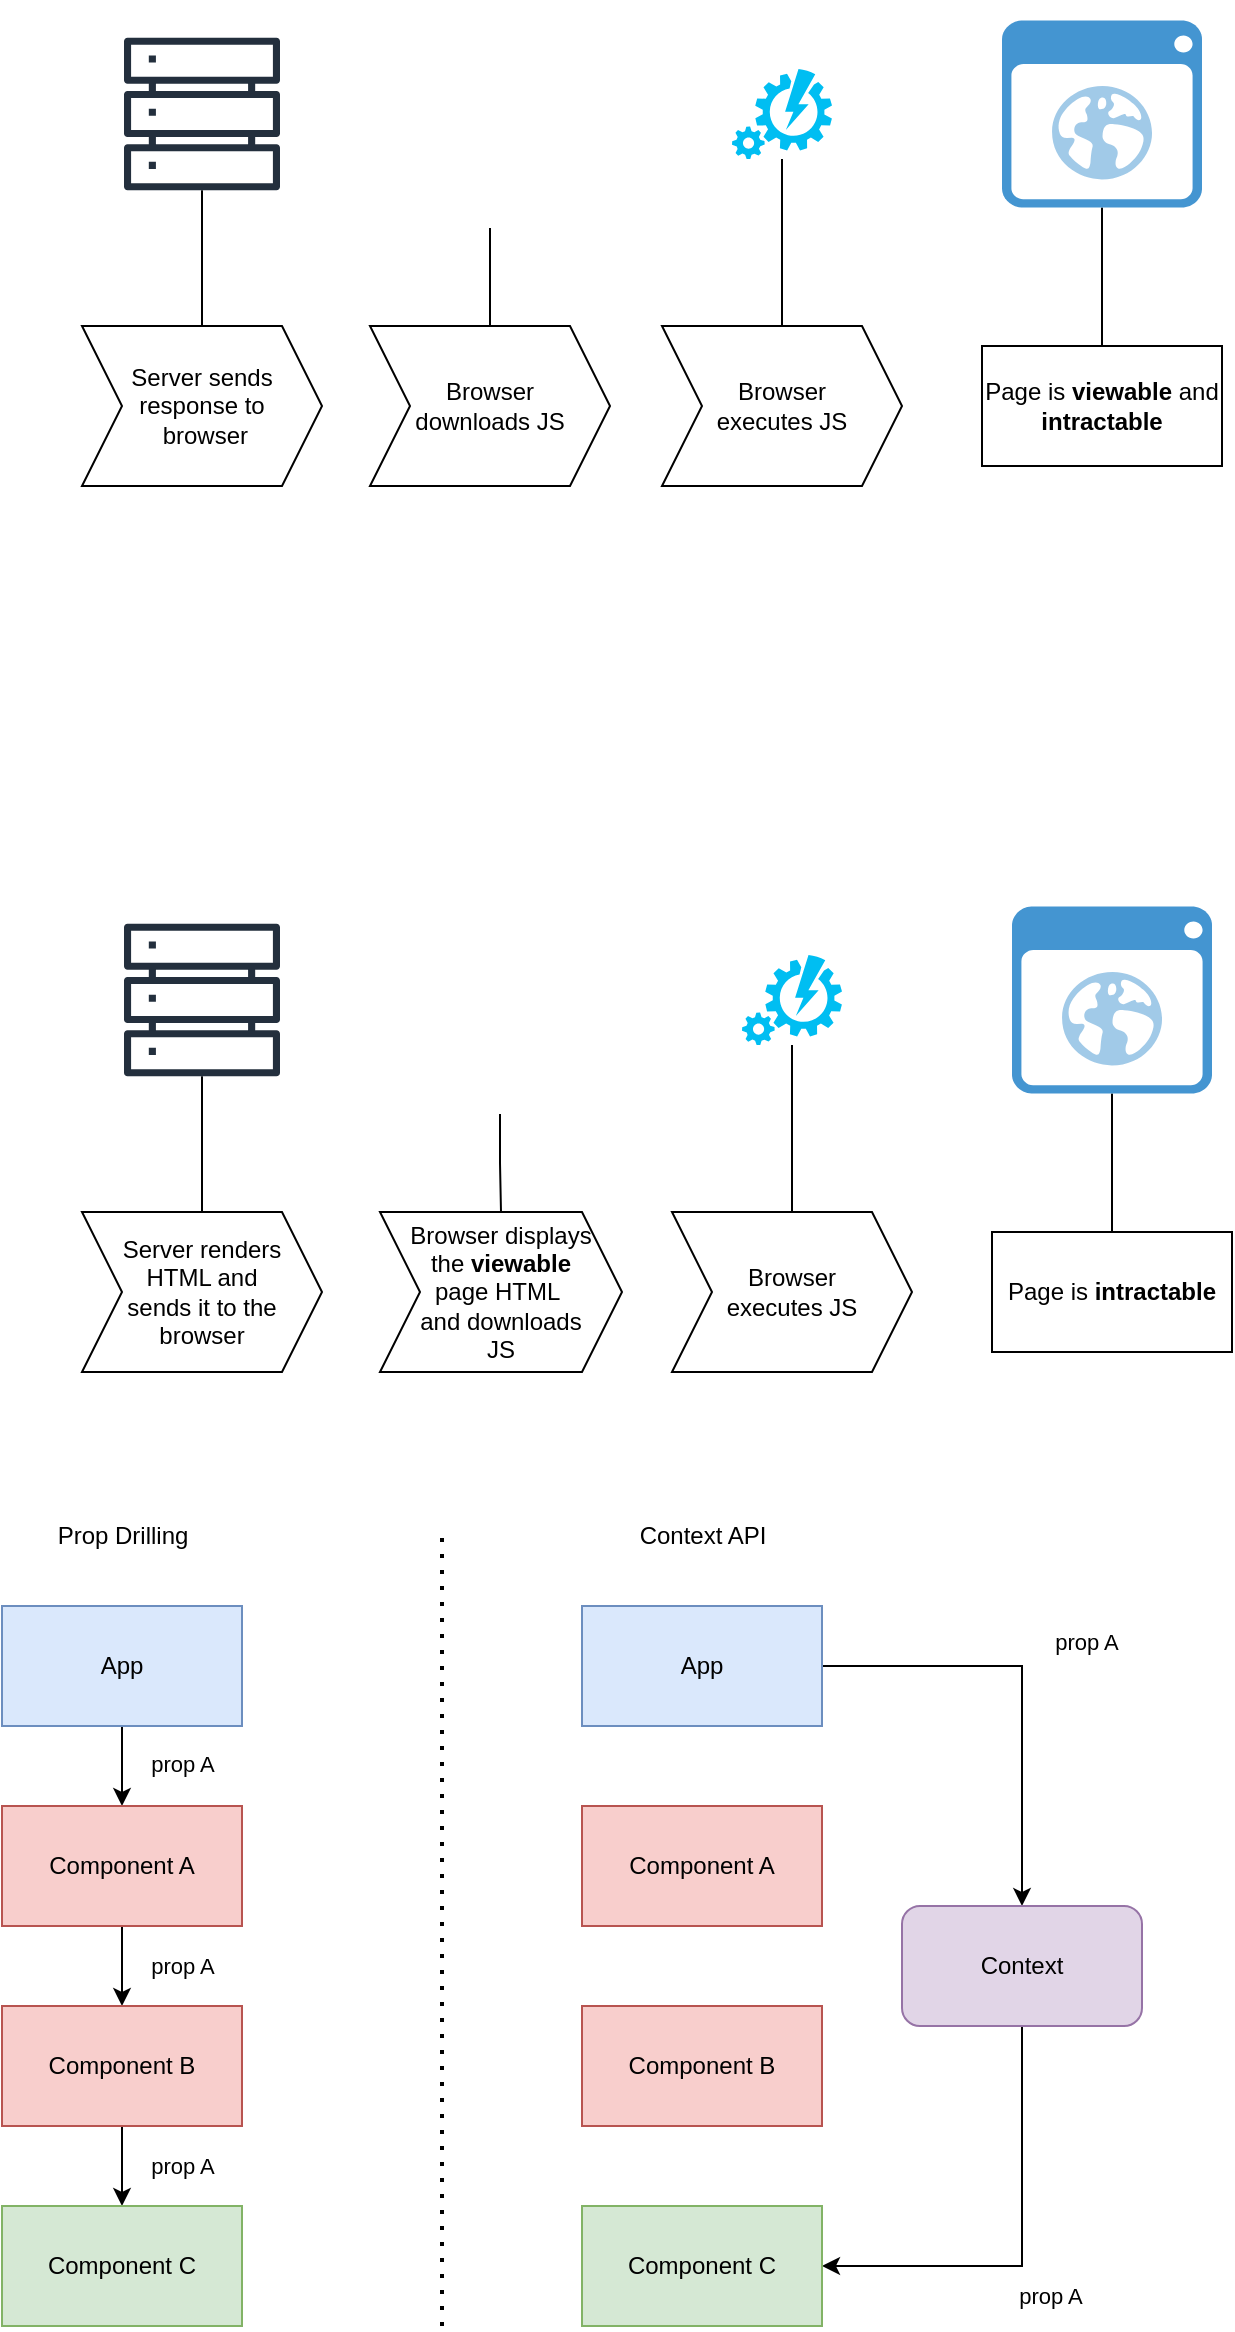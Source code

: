 <mxfile version="21.2.9">
  <diagram name="Page-1" id="YKOYMWLKt9pDtCnouFot">
    <mxGraphModel dx="1242" dy="765" grid="1" gridSize="10" guides="1" tooltips="1" connect="1" arrows="1" fold="1" page="1" pageScale="1" pageWidth="827" pageHeight="1169" math="0" shadow="0">
      <root>
        <mxCell id="0" />
        <mxCell id="1" parent="0" />
        <mxCell id="JF0f40pxeF0dsdMoGJZO-14" style="edgeStyle=orthogonalEdgeStyle;rounded=0;orthogonalLoop=1;jettySize=auto;html=1;entryX=0.5;entryY=0;entryDx=0;entryDy=0;endArrow=none;endFill=0;" edge="1" parent="1" source="JF0f40pxeF0dsdMoGJZO-2" target="JF0f40pxeF0dsdMoGJZO-6">
          <mxGeometry relative="1" as="geometry" />
        </mxCell>
        <mxCell id="JF0f40pxeF0dsdMoGJZO-2" value="" style="sketch=0;outlineConnect=0;fontColor=#232F3E;gradientColor=none;fillColor=#232F3D;strokeColor=none;dashed=0;verticalLabelPosition=bottom;verticalAlign=top;align=center;html=1;fontSize=12;fontStyle=0;aspect=fixed;pointerEvents=1;shape=mxgraph.aws4.servers;" vertex="1" parent="1">
          <mxGeometry x="161" y="95" width="78" height="78" as="geometry" />
        </mxCell>
        <mxCell id="JF0f40pxeF0dsdMoGJZO-16" style="edgeStyle=orthogonalEdgeStyle;rounded=0;orthogonalLoop=1;jettySize=auto;html=1;entryX=0.5;entryY=0;entryDx=0;entryDy=0;endArrow=none;endFill=0;" edge="1" parent="1" source="JF0f40pxeF0dsdMoGJZO-3" target="JF0f40pxeF0dsdMoGJZO-9">
          <mxGeometry relative="1" as="geometry" />
        </mxCell>
        <mxCell id="JF0f40pxeF0dsdMoGJZO-3" value="" style="shape=image;html=1;verticalAlign=top;verticalLabelPosition=bottom;labelBackgroundColor=#ffffff;imageAspect=0;aspect=fixed;image=https://cdn2.iconfinder.com/data/icons/boxicons-logos/24/bxl-javascript-128.png" vertex="1" parent="1">
          <mxGeometry x="287" y="77" width="114" height="114" as="geometry" />
        </mxCell>
        <mxCell id="JF0f40pxeF0dsdMoGJZO-18" style="edgeStyle=orthogonalEdgeStyle;rounded=0;orthogonalLoop=1;jettySize=auto;html=1;entryX=0.5;entryY=0;entryDx=0;entryDy=0;endArrow=none;endFill=0;" edge="1" parent="1" source="JF0f40pxeF0dsdMoGJZO-5" target="JF0f40pxeF0dsdMoGJZO-13">
          <mxGeometry relative="1" as="geometry" />
        </mxCell>
        <mxCell id="JF0f40pxeF0dsdMoGJZO-5" value="" style="shadow=0;dashed=0;html=1;strokeColor=none;fillColor=#4495D1;labelPosition=center;verticalLabelPosition=bottom;verticalAlign=top;align=center;outlineConnect=0;shape=mxgraph.veeam.2d.web_ui;" vertex="1" parent="1">
          <mxGeometry x="600" y="87.3" width="100" height="93.4" as="geometry" />
        </mxCell>
        <mxCell id="JF0f40pxeF0dsdMoGJZO-6" value="Server sends response to&lt;br&gt;&amp;nbsp;browser" style="shape=step;perimeter=stepPerimeter;whiteSpace=wrap;html=1;fixedSize=1;" vertex="1" parent="1">
          <mxGeometry x="140" y="240" width="120" height="80" as="geometry" />
        </mxCell>
        <mxCell id="JF0f40pxeF0dsdMoGJZO-9" value="Browser &lt;br&gt;downloads JS" style="shape=step;perimeter=stepPerimeter;whiteSpace=wrap;html=1;fixedSize=1;" vertex="1" parent="1">
          <mxGeometry x="284" y="240" width="120" height="80" as="geometry" />
        </mxCell>
        <mxCell id="JF0f40pxeF0dsdMoGJZO-10" value="Browser &lt;br&gt;executes JS" style="shape=step;perimeter=stepPerimeter;whiteSpace=wrap;html=1;fixedSize=1;" vertex="1" parent="1">
          <mxGeometry x="430" y="240" width="120" height="80" as="geometry" />
        </mxCell>
        <mxCell id="JF0f40pxeF0dsdMoGJZO-13" value="Page is &lt;b&gt;viewable&lt;/b&gt; and &lt;b&gt;intractable&lt;/b&gt;" style="rounded=0;whiteSpace=wrap;html=1;" vertex="1" parent="1">
          <mxGeometry x="590" y="250" width="120" height="60" as="geometry" />
        </mxCell>
        <mxCell id="JF0f40pxeF0dsdMoGJZO-31" style="edgeStyle=orthogonalEdgeStyle;rounded=0;orthogonalLoop=1;jettySize=auto;html=1;entryX=0.5;entryY=0;entryDx=0;entryDy=0;endArrow=none;endFill=0;" edge="1" parent="1" source="JF0f40pxeF0dsdMoGJZO-32" target="JF0f40pxeF0dsdMoGJZO-37">
          <mxGeometry relative="1" as="geometry" />
        </mxCell>
        <mxCell id="JF0f40pxeF0dsdMoGJZO-32" value="" style="sketch=0;outlineConnect=0;fontColor=#232F3E;gradientColor=none;fillColor=#232F3D;strokeColor=none;dashed=0;verticalLabelPosition=bottom;verticalAlign=top;align=center;html=1;fontSize=12;fontStyle=0;aspect=fixed;pointerEvents=1;shape=mxgraph.aws4.servers;" vertex="1" parent="1">
          <mxGeometry x="161" y="538" width="78" height="78" as="geometry" />
        </mxCell>
        <mxCell id="JF0f40pxeF0dsdMoGJZO-33" style="edgeStyle=orthogonalEdgeStyle;rounded=0;orthogonalLoop=1;jettySize=auto;html=1;entryX=0.5;entryY=0;entryDx=0;entryDy=0;endArrow=none;endFill=0;" edge="1" parent="1" source="JF0f40pxeF0dsdMoGJZO-34" target="JF0f40pxeF0dsdMoGJZO-38">
          <mxGeometry relative="1" as="geometry" />
        </mxCell>
        <mxCell id="JF0f40pxeF0dsdMoGJZO-34" value="" style="shape=image;html=1;verticalAlign=top;verticalLabelPosition=bottom;labelBackgroundColor=#ffffff;imageAspect=0;aspect=fixed;image=https://cdn2.iconfinder.com/data/icons/boxicons-logos/24/bxl-javascript-128.png" vertex="1" parent="1">
          <mxGeometry x="292" y="520" width="114" height="114" as="geometry" />
        </mxCell>
        <mxCell id="JF0f40pxeF0dsdMoGJZO-35" style="edgeStyle=orthogonalEdgeStyle;rounded=0;orthogonalLoop=1;jettySize=auto;html=1;entryX=0.5;entryY=0;entryDx=0;entryDy=0;endArrow=none;endFill=0;" edge="1" parent="1" source="JF0f40pxeF0dsdMoGJZO-36" target="JF0f40pxeF0dsdMoGJZO-40">
          <mxGeometry relative="1" as="geometry" />
        </mxCell>
        <mxCell id="JF0f40pxeF0dsdMoGJZO-36" value="" style="shadow=0;dashed=0;html=1;strokeColor=none;fillColor=#4495D1;labelPosition=center;verticalLabelPosition=bottom;verticalAlign=top;align=center;outlineConnect=0;shape=mxgraph.veeam.2d.web_ui;" vertex="1" parent="1">
          <mxGeometry x="605" y="530.3" width="100" height="93.4" as="geometry" />
        </mxCell>
        <mxCell id="JF0f40pxeF0dsdMoGJZO-37" value="Server renders &lt;br&gt;HTML and &lt;br&gt;sends it to the browser" style="shape=step;perimeter=stepPerimeter;whiteSpace=wrap;html=1;fixedSize=1;fontSize=12;" vertex="1" parent="1">
          <mxGeometry x="140" y="683" width="120" height="80" as="geometry" />
        </mxCell>
        <mxCell id="JF0f40pxeF0dsdMoGJZO-38" value="Browser displays &lt;br&gt;the &lt;b&gt;viewable &lt;/b&gt;&lt;br&gt;page HTML&amp;nbsp;&lt;br&gt;and downloads &lt;br&gt;JS" style="shape=step;perimeter=stepPerimeter;whiteSpace=wrap;html=1;fixedSize=1;" vertex="1" parent="1">
          <mxGeometry x="289" y="683" width="121" height="80" as="geometry" />
        </mxCell>
        <mxCell id="JF0f40pxeF0dsdMoGJZO-39" value="Browser &lt;br&gt;executes JS" style="shape=step;perimeter=stepPerimeter;whiteSpace=wrap;html=1;fixedSize=1;" vertex="1" parent="1">
          <mxGeometry x="435" y="683" width="120" height="80" as="geometry" />
        </mxCell>
        <mxCell id="JF0f40pxeF0dsdMoGJZO-40" value="Page is &lt;b&gt;intractable&lt;/b&gt;" style="rounded=0;whiteSpace=wrap;html=1;" vertex="1" parent="1">
          <mxGeometry x="595" y="693" width="120" height="60" as="geometry" />
        </mxCell>
        <mxCell id="JF0f40pxeF0dsdMoGJZO-44" style="edgeStyle=orthogonalEdgeStyle;rounded=0;orthogonalLoop=1;jettySize=auto;html=1;entryX=0.5;entryY=0;entryDx=0;entryDy=0;endArrow=none;endFill=0;" edge="1" parent="1" source="JF0f40pxeF0dsdMoGJZO-43" target="JF0f40pxeF0dsdMoGJZO-10">
          <mxGeometry relative="1" as="geometry" />
        </mxCell>
        <mxCell id="JF0f40pxeF0dsdMoGJZO-43" value="" style="verticalLabelPosition=bottom;html=1;verticalAlign=top;align=center;strokeColor=none;fillColor=#00BEF2;shape=mxgraph.azure.automation;pointerEvents=1;" vertex="1" parent="1">
          <mxGeometry x="465" y="111.5" width="50" height="45" as="geometry" />
        </mxCell>
        <mxCell id="JF0f40pxeF0dsdMoGJZO-47" style="edgeStyle=orthogonalEdgeStyle;rounded=0;orthogonalLoop=1;jettySize=auto;html=1;entryX=0.5;entryY=0;entryDx=0;entryDy=0;endArrow=none;endFill=0;" edge="1" parent="1" source="JF0f40pxeF0dsdMoGJZO-46" target="JF0f40pxeF0dsdMoGJZO-39">
          <mxGeometry relative="1" as="geometry" />
        </mxCell>
        <mxCell id="JF0f40pxeF0dsdMoGJZO-46" value="" style="verticalLabelPosition=bottom;html=1;verticalAlign=top;align=center;strokeColor=none;fillColor=#00BEF2;shape=mxgraph.azure.automation;pointerEvents=1;" vertex="1" parent="1">
          <mxGeometry x="470" y="554.5" width="50" height="45" as="geometry" />
        </mxCell>
        <mxCell id="JF0f40pxeF0dsdMoGJZO-53" style="edgeStyle=orthogonalEdgeStyle;rounded=0;orthogonalLoop=1;jettySize=auto;html=1;entryX=0.5;entryY=0;entryDx=0;entryDy=0;" edge="1" parent="1" source="JF0f40pxeF0dsdMoGJZO-48" target="JF0f40pxeF0dsdMoGJZO-49">
          <mxGeometry relative="1" as="geometry" />
        </mxCell>
        <mxCell id="JF0f40pxeF0dsdMoGJZO-56" value="prop A" style="edgeLabel;html=1;align=center;verticalAlign=middle;resizable=0;points=[];" vertex="1" connectable="0" parent="JF0f40pxeF0dsdMoGJZO-53">
          <mxGeometry x="-0.083" y="-3" relative="1" as="geometry">
            <mxPoint x="33" as="offset" />
          </mxGeometry>
        </mxCell>
        <mxCell id="JF0f40pxeF0dsdMoGJZO-48" value="App" style="rounded=0;whiteSpace=wrap;html=1;fillColor=#dae8fc;strokeColor=#6c8ebf;" vertex="1" parent="1">
          <mxGeometry x="100" y="880" width="120" height="60" as="geometry" />
        </mxCell>
        <mxCell id="JF0f40pxeF0dsdMoGJZO-54" style="edgeStyle=orthogonalEdgeStyle;rounded=0;orthogonalLoop=1;jettySize=auto;html=1;entryX=0.5;entryY=0;entryDx=0;entryDy=0;" edge="1" parent="1" source="JF0f40pxeF0dsdMoGJZO-49" target="JF0f40pxeF0dsdMoGJZO-50">
          <mxGeometry relative="1" as="geometry" />
        </mxCell>
        <mxCell id="JF0f40pxeF0dsdMoGJZO-49" value="Component A" style="rounded=0;whiteSpace=wrap;html=1;fillColor=#f8cecc;strokeColor=#b85450;" vertex="1" parent="1">
          <mxGeometry x="100" y="980" width="120" height="60" as="geometry" />
        </mxCell>
        <mxCell id="JF0f40pxeF0dsdMoGJZO-55" style="edgeStyle=orthogonalEdgeStyle;rounded=0;orthogonalLoop=1;jettySize=auto;html=1;entryX=0.5;entryY=0;entryDx=0;entryDy=0;" edge="1" parent="1" source="JF0f40pxeF0dsdMoGJZO-50" target="JF0f40pxeF0dsdMoGJZO-51">
          <mxGeometry relative="1" as="geometry" />
        </mxCell>
        <mxCell id="JF0f40pxeF0dsdMoGJZO-50" value="Component B" style="rounded=0;whiteSpace=wrap;html=1;fillColor=#f8cecc;strokeColor=#b85450;" vertex="1" parent="1">
          <mxGeometry x="100" y="1080" width="120" height="60" as="geometry" />
        </mxCell>
        <mxCell id="JF0f40pxeF0dsdMoGJZO-51" value="Component C" style="rounded=0;whiteSpace=wrap;html=1;fillColor=#d5e8d4;strokeColor=#82b366;" vertex="1" parent="1">
          <mxGeometry x="100" y="1180" width="120" height="60" as="geometry" />
        </mxCell>
        <mxCell id="JF0f40pxeF0dsdMoGJZO-57" value="prop A" style="edgeLabel;html=1;align=center;verticalAlign=middle;resizable=0;points=[];" vertex="1" connectable="0" parent="1">
          <mxGeometry x="190" y="1060" as="geometry" />
        </mxCell>
        <mxCell id="JF0f40pxeF0dsdMoGJZO-58" value="prop A" style="edgeLabel;html=1;align=center;verticalAlign=middle;resizable=0;points=[];" vertex="1" connectable="0" parent="1">
          <mxGeometry x="190" y="1160" as="geometry" />
        </mxCell>
        <mxCell id="JF0f40pxeF0dsdMoGJZO-59" style="edgeStyle=orthogonalEdgeStyle;rounded=0;orthogonalLoop=1;jettySize=auto;html=1;entryX=0.5;entryY=0;entryDx=0;entryDy=0;" edge="1" parent="1" source="JF0f40pxeF0dsdMoGJZO-61" target="JF0f40pxeF0dsdMoGJZO-69">
          <mxGeometry relative="1" as="geometry" />
        </mxCell>
        <mxCell id="JF0f40pxeF0dsdMoGJZO-60" value="prop A" style="edgeLabel;html=1;align=center;verticalAlign=middle;resizable=0;points=[];" vertex="1" connectable="0" parent="JF0f40pxeF0dsdMoGJZO-59">
          <mxGeometry x="-0.083" y="-3" relative="1" as="geometry">
            <mxPoint x="35" y="-13" as="offset" />
          </mxGeometry>
        </mxCell>
        <mxCell id="JF0f40pxeF0dsdMoGJZO-61" value="App" style="rounded=0;whiteSpace=wrap;html=1;fillColor=#dae8fc;strokeColor=#6c8ebf;" vertex="1" parent="1">
          <mxGeometry x="390" y="880" width="120" height="60" as="geometry" />
        </mxCell>
        <mxCell id="JF0f40pxeF0dsdMoGJZO-63" value="Component A" style="rounded=0;whiteSpace=wrap;html=1;fillColor=#f8cecc;strokeColor=#b85450;" vertex="1" parent="1">
          <mxGeometry x="390" y="980" width="120" height="60" as="geometry" />
        </mxCell>
        <mxCell id="JF0f40pxeF0dsdMoGJZO-64" style="edgeStyle=orthogonalEdgeStyle;rounded=0;orthogonalLoop=1;jettySize=auto;html=1;exitX=0.5;exitY=1;exitDx=0;exitDy=0;entryX=1;entryY=0.5;entryDx=0;entryDy=0;" edge="1" parent="1" source="JF0f40pxeF0dsdMoGJZO-69" target="JF0f40pxeF0dsdMoGJZO-66">
          <mxGeometry relative="1" as="geometry">
            <mxPoint x="590" y="1260" as="targetPoint" />
          </mxGeometry>
        </mxCell>
        <mxCell id="JF0f40pxeF0dsdMoGJZO-65" value="Component B" style="rounded=0;whiteSpace=wrap;html=1;fillColor=#f8cecc;strokeColor=#b85450;" vertex="1" parent="1">
          <mxGeometry x="390" y="1080" width="120" height="60" as="geometry" />
        </mxCell>
        <mxCell id="JF0f40pxeF0dsdMoGJZO-66" value="Component C" style="rounded=0;whiteSpace=wrap;html=1;fillColor=#d5e8d4;strokeColor=#82b366;" vertex="1" parent="1">
          <mxGeometry x="390" y="1180" width="120" height="60" as="geometry" />
        </mxCell>
        <mxCell id="JF0f40pxeF0dsdMoGJZO-68" value="prop A" style="edgeLabel;html=1;align=center;verticalAlign=middle;resizable=0;points=[];" vertex="1" connectable="0" parent="1">
          <mxGeometry x="630" y="1220" as="geometry">
            <mxPoint x="-6" y="5" as="offset" />
          </mxGeometry>
        </mxCell>
        <mxCell id="JF0f40pxeF0dsdMoGJZO-69" value="Context" style="rounded=1;whiteSpace=wrap;html=1;fillColor=#e1d5e7;strokeColor=#9673a6;" vertex="1" parent="1">
          <mxGeometry x="550" y="1030" width="120" height="60" as="geometry" />
        </mxCell>
        <mxCell id="JF0f40pxeF0dsdMoGJZO-71" value="Prop Drilling" style="text;html=1;strokeColor=none;fillColor=none;align=center;verticalAlign=middle;whiteSpace=wrap;rounded=0;" vertex="1" parent="1">
          <mxGeometry x="101" y="830" width="119" height="30" as="geometry" />
        </mxCell>
        <mxCell id="JF0f40pxeF0dsdMoGJZO-72" value="Context API" style="text;html=1;strokeColor=none;fillColor=none;align=center;verticalAlign=middle;whiteSpace=wrap;rounded=0;" vertex="1" parent="1">
          <mxGeometry x="391" y="830" width="119" height="30" as="geometry" />
        </mxCell>
        <mxCell id="JF0f40pxeF0dsdMoGJZO-74" value="" style="endArrow=none;dashed=1;html=1;dashPattern=1 3;strokeWidth=2;rounded=0;" edge="1" parent="1">
          <mxGeometry width="50" height="50" relative="1" as="geometry">
            <mxPoint x="320" y="1240" as="sourcePoint" />
            <mxPoint x="320" y="840" as="targetPoint" />
          </mxGeometry>
        </mxCell>
      </root>
    </mxGraphModel>
  </diagram>
</mxfile>
